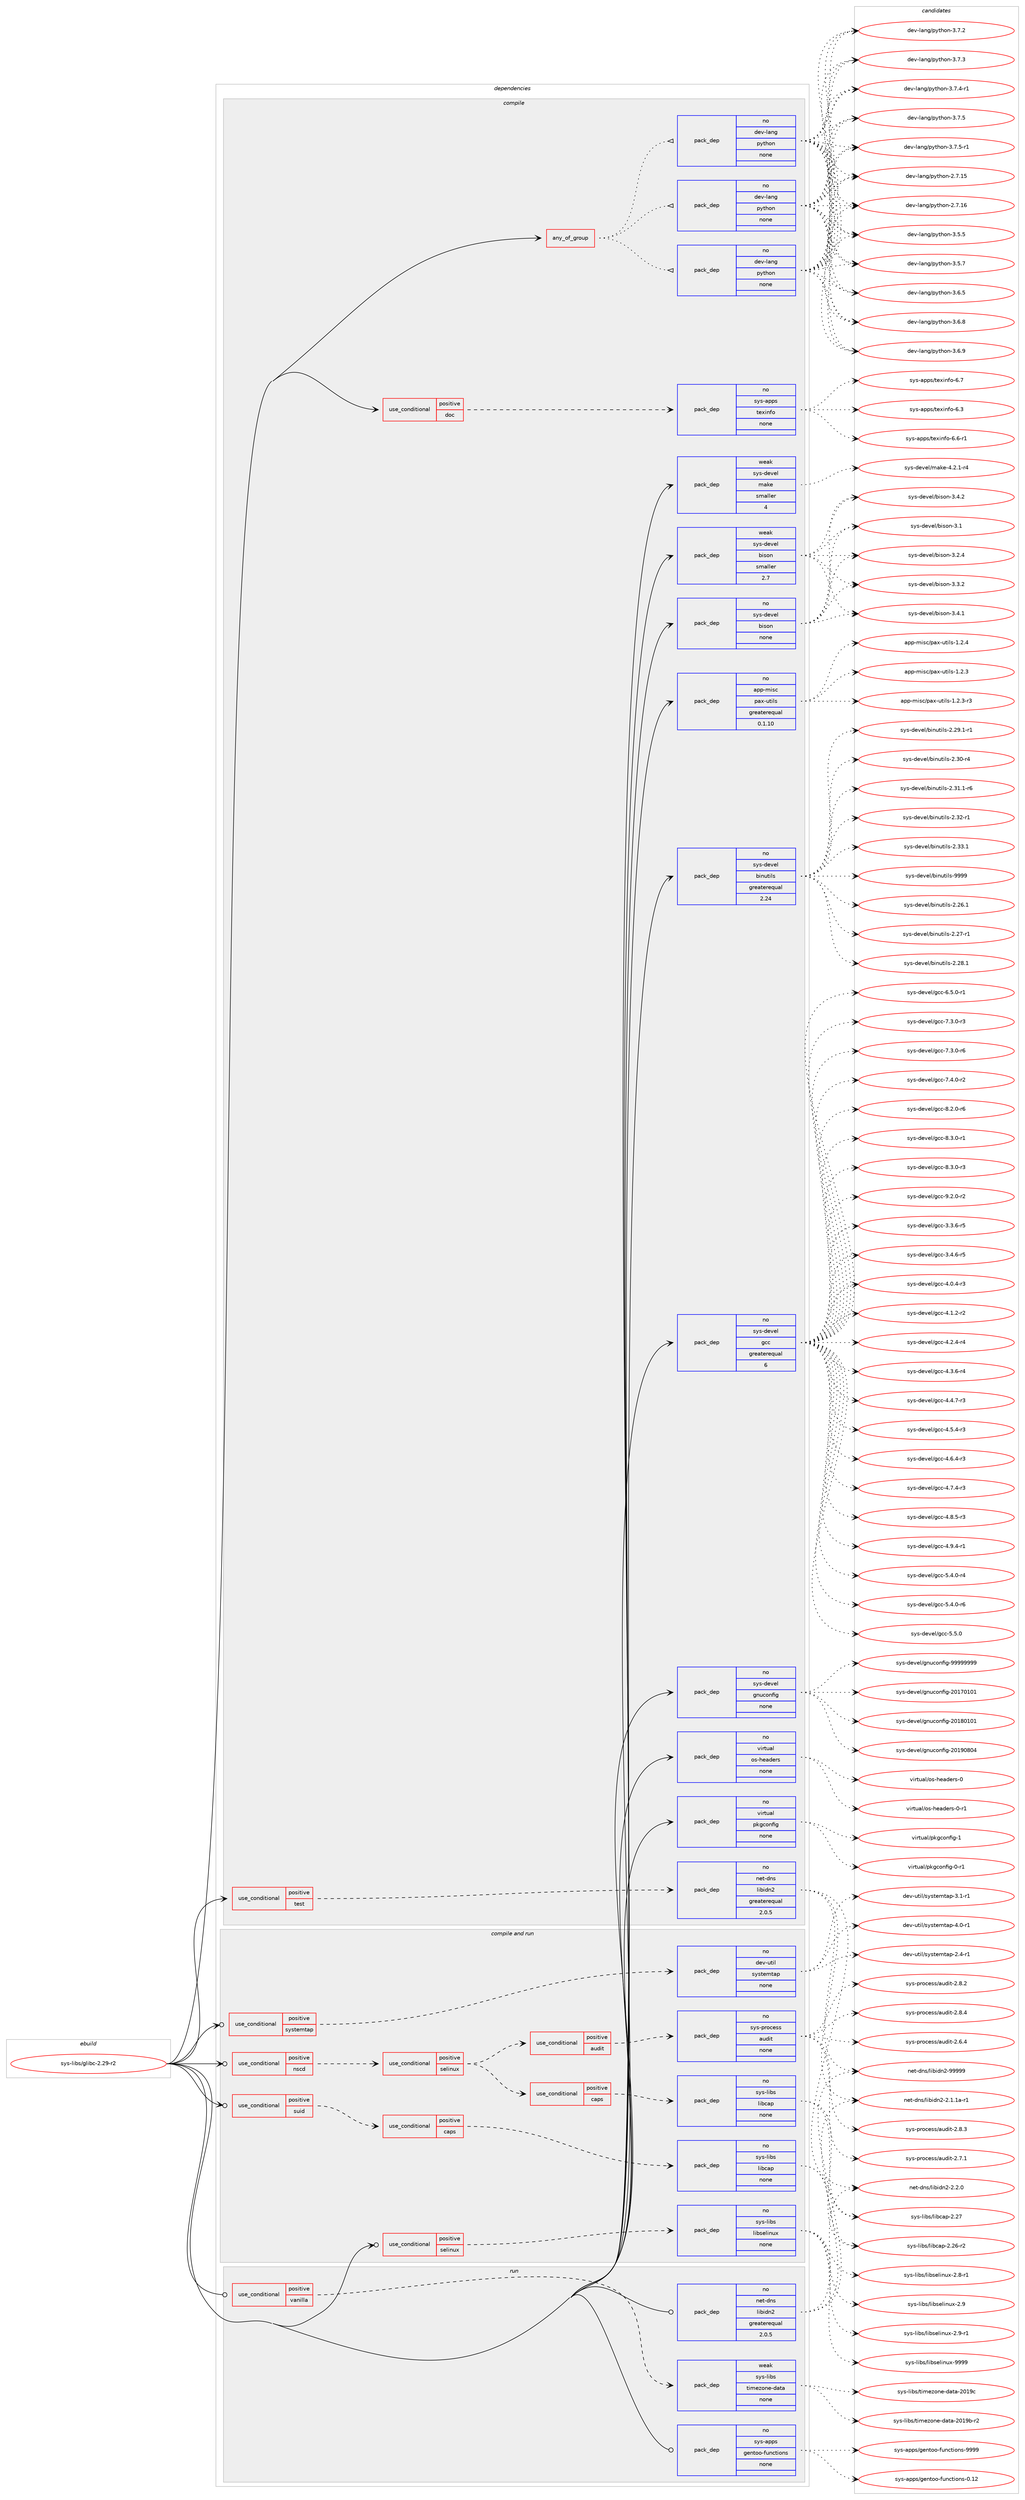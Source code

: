 digraph prolog {

# *************
# Graph options
# *************

newrank=true;
concentrate=true;
compound=true;
graph [rankdir=LR,fontname=Helvetica,fontsize=10,ranksep=1.5];#, ranksep=2.5, nodesep=0.2];
edge  [arrowhead=vee];
node  [fontname=Helvetica,fontsize=10];

# **********
# The ebuild
# **********

subgraph cluster_leftcol {
color=gray;
rank=same;
label=<<i>ebuild</i>>;
id [label="sys-libs/glibc-2.29-r2", color=red, width=4, href="../sys-libs/glibc-2.29-r2.svg"];
}

# ****************
# The dependencies
# ****************

subgraph cluster_midcol {
color=gray;
label=<<i>dependencies</i>>;
subgraph cluster_compile {
fillcolor="#eeeeee";
style=filled;
label=<<i>compile</i>>;
subgraph any15201 {
dependency896824 [label=<<TABLE BORDER="0" CELLBORDER="1" CELLSPACING="0" CELLPADDING="4"><TR><TD CELLPADDING="10">any_of_group</TD></TR></TABLE>>, shape=none, color=red];subgraph pack665662 {
dependency896825 [label=<<TABLE BORDER="0" CELLBORDER="1" CELLSPACING="0" CELLPADDING="4" WIDTH="220"><TR><TD ROWSPAN="6" CELLPADDING="30">pack_dep</TD></TR><TR><TD WIDTH="110">no</TD></TR><TR><TD>dev-lang</TD></TR><TR><TD>python</TD></TR><TR><TD>none</TD></TR><TR><TD></TD></TR></TABLE>>, shape=none, color=blue];
}
dependency896824:e -> dependency896825:w [weight=20,style="dotted",arrowhead="oinv"];
subgraph pack665663 {
dependency896826 [label=<<TABLE BORDER="0" CELLBORDER="1" CELLSPACING="0" CELLPADDING="4" WIDTH="220"><TR><TD ROWSPAN="6" CELLPADDING="30">pack_dep</TD></TR><TR><TD WIDTH="110">no</TD></TR><TR><TD>dev-lang</TD></TR><TR><TD>python</TD></TR><TR><TD>none</TD></TR><TR><TD></TD></TR></TABLE>>, shape=none, color=blue];
}
dependency896824:e -> dependency896826:w [weight=20,style="dotted",arrowhead="oinv"];
subgraph pack665664 {
dependency896827 [label=<<TABLE BORDER="0" CELLBORDER="1" CELLSPACING="0" CELLPADDING="4" WIDTH="220"><TR><TD ROWSPAN="6" CELLPADDING="30">pack_dep</TD></TR><TR><TD WIDTH="110">no</TD></TR><TR><TD>dev-lang</TD></TR><TR><TD>python</TD></TR><TR><TD>none</TD></TR><TR><TD></TD></TR></TABLE>>, shape=none, color=blue];
}
dependency896824:e -> dependency896827:w [weight=20,style="dotted",arrowhead="oinv"];
}
id:e -> dependency896824:w [weight=20,style="solid",arrowhead="vee"];
subgraph cond215415 {
dependency896828 [label=<<TABLE BORDER="0" CELLBORDER="1" CELLSPACING="0" CELLPADDING="4"><TR><TD ROWSPAN="3" CELLPADDING="10">use_conditional</TD></TR><TR><TD>positive</TD></TR><TR><TD>doc</TD></TR></TABLE>>, shape=none, color=red];
subgraph pack665665 {
dependency896829 [label=<<TABLE BORDER="0" CELLBORDER="1" CELLSPACING="0" CELLPADDING="4" WIDTH="220"><TR><TD ROWSPAN="6" CELLPADDING="30">pack_dep</TD></TR><TR><TD WIDTH="110">no</TD></TR><TR><TD>sys-apps</TD></TR><TR><TD>texinfo</TD></TR><TR><TD>none</TD></TR><TR><TD></TD></TR></TABLE>>, shape=none, color=blue];
}
dependency896828:e -> dependency896829:w [weight=20,style="dashed",arrowhead="vee"];
}
id:e -> dependency896828:w [weight=20,style="solid",arrowhead="vee"];
subgraph cond215416 {
dependency896830 [label=<<TABLE BORDER="0" CELLBORDER="1" CELLSPACING="0" CELLPADDING="4"><TR><TD ROWSPAN="3" CELLPADDING="10">use_conditional</TD></TR><TR><TD>positive</TD></TR><TR><TD>test</TD></TR></TABLE>>, shape=none, color=red];
subgraph pack665666 {
dependency896831 [label=<<TABLE BORDER="0" CELLBORDER="1" CELLSPACING="0" CELLPADDING="4" WIDTH="220"><TR><TD ROWSPAN="6" CELLPADDING="30">pack_dep</TD></TR><TR><TD WIDTH="110">no</TD></TR><TR><TD>net-dns</TD></TR><TR><TD>libidn2</TD></TR><TR><TD>greaterequal</TD></TR><TR><TD>2.0.5</TD></TR></TABLE>>, shape=none, color=blue];
}
dependency896830:e -> dependency896831:w [weight=20,style="dashed",arrowhead="vee"];
}
id:e -> dependency896830:w [weight=20,style="solid",arrowhead="vee"];
subgraph pack665667 {
dependency896832 [label=<<TABLE BORDER="0" CELLBORDER="1" CELLSPACING="0" CELLPADDING="4" WIDTH="220"><TR><TD ROWSPAN="6" CELLPADDING="30">pack_dep</TD></TR><TR><TD WIDTH="110">no</TD></TR><TR><TD>app-misc</TD></TR><TR><TD>pax-utils</TD></TR><TR><TD>greaterequal</TD></TR><TR><TD>0.1.10</TD></TR></TABLE>>, shape=none, color=blue];
}
id:e -> dependency896832:w [weight=20,style="solid",arrowhead="vee"];
subgraph pack665668 {
dependency896833 [label=<<TABLE BORDER="0" CELLBORDER="1" CELLSPACING="0" CELLPADDING="4" WIDTH="220"><TR><TD ROWSPAN="6" CELLPADDING="30">pack_dep</TD></TR><TR><TD WIDTH="110">no</TD></TR><TR><TD>sys-devel</TD></TR><TR><TD>binutils</TD></TR><TR><TD>greaterequal</TD></TR><TR><TD>2.24</TD></TR></TABLE>>, shape=none, color=blue];
}
id:e -> dependency896833:w [weight=20,style="solid",arrowhead="vee"];
subgraph pack665669 {
dependency896834 [label=<<TABLE BORDER="0" CELLBORDER="1" CELLSPACING="0" CELLPADDING="4" WIDTH="220"><TR><TD ROWSPAN="6" CELLPADDING="30">pack_dep</TD></TR><TR><TD WIDTH="110">no</TD></TR><TR><TD>sys-devel</TD></TR><TR><TD>bison</TD></TR><TR><TD>none</TD></TR><TR><TD></TD></TR></TABLE>>, shape=none, color=blue];
}
id:e -> dependency896834:w [weight=20,style="solid",arrowhead="vee"];
subgraph pack665670 {
dependency896835 [label=<<TABLE BORDER="0" CELLBORDER="1" CELLSPACING="0" CELLPADDING="4" WIDTH="220"><TR><TD ROWSPAN="6" CELLPADDING="30">pack_dep</TD></TR><TR><TD WIDTH="110">no</TD></TR><TR><TD>sys-devel</TD></TR><TR><TD>gcc</TD></TR><TR><TD>greaterequal</TD></TR><TR><TD>6</TD></TR></TABLE>>, shape=none, color=blue];
}
id:e -> dependency896835:w [weight=20,style="solid",arrowhead="vee"];
subgraph pack665671 {
dependency896836 [label=<<TABLE BORDER="0" CELLBORDER="1" CELLSPACING="0" CELLPADDING="4" WIDTH="220"><TR><TD ROWSPAN="6" CELLPADDING="30">pack_dep</TD></TR><TR><TD WIDTH="110">no</TD></TR><TR><TD>sys-devel</TD></TR><TR><TD>gnuconfig</TD></TR><TR><TD>none</TD></TR><TR><TD></TD></TR></TABLE>>, shape=none, color=blue];
}
id:e -> dependency896836:w [weight=20,style="solid",arrowhead="vee"];
subgraph pack665672 {
dependency896837 [label=<<TABLE BORDER="0" CELLBORDER="1" CELLSPACING="0" CELLPADDING="4" WIDTH="220"><TR><TD ROWSPAN="6" CELLPADDING="30">pack_dep</TD></TR><TR><TD WIDTH="110">no</TD></TR><TR><TD>virtual</TD></TR><TR><TD>os-headers</TD></TR><TR><TD>none</TD></TR><TR><TD></TD></TR></TABLE>>, shape=none, color=blue];
}
id:e -> dependency896837:w [weight=20,style="solid",arrowhead="vee"];
subgraph pack665673 {
dependency896838 [label=<<TABLE BORDER="0" CELLBORDER="1" CELLSPACING="0" CELLPADDING="4" WIDTH="220"><TR><TD ROWSPAN="6" CELLPADDING="30">pack_dep</TD></TR><TR><TD WIDTH="110">no</TD></TR><TR><TD>virtual</TD></TR><TR><TD>pkgconfig</TD></TR><TR><TD>none</TD></TR><TR><TD></TD></TR></TABLE>>, shape=none, color=blue];
}
id:e -> dependency896838:w [weight=20,style="solid",arrowhead="vee"];
subgraph pack665674 {
dependency896839 [label=<<TABLE BORDER="0" CELLBORDER="1" CELLSPACING="0" CELLPADDING="4" WIDTH="220"><TR><TD ROWSPAN="6" CELLPADDING="30">pack_dep</TD></TR><TR><TD WIDTH="110">weak</TD></TR><TR><TD>sys-devel</TD></TR><TR><TD>bison</TD></TR><TR><TD>smaller</TD></TR><TR><TD>2.7</TD></TR></TABLE>>, shape=none, color=blue];
}
id:e -> dependency896839:w [weight=20,style="solid",arrowhead="vee"];
subgraph pack665675 {
dependency896840 [label=<<TABLE BORDER="0" CELLBORDER="1" CELLSPACING="0" CELLPADDING="4" WIDTH="220"><TR><TD ROWSPAN="6" CELLPADDING="30">pack_dep</TD></TR><TR><TD WIDTH="110">weak</TD></TR><TR><TD>sys-devel</TD></TR><TR><TD>make</TD></TR><TR><TD>smaller</TD></TR><TR><TD>4</TD></TR></TABLE>>, shape=none, color=blue];
}
id:e -> dependency896840:w [weight=20,style="solid",arrowhead="vee"];
}
subgraph cluster_compileandrun {
fillcolor="#eeeeee";
style=filled;
label=<<i>compile and run</i>>;
subgraph cond215417 {
dependency896841 [label=<<TABLE BORDER="0" CELLBORDER="1" CELLSPACING="0" CELLPADDING="4"><TR><TD ROWSPAN="3" CELLPADDING="10">use_conditional</TD></TR><TR><TD>positive</TD></TR><TR><TD>nscd</TD></TR></TABLE>>, shape=none, color=red];
subgraph cond215418 {
dependency896842 [label=<<TABLE BORDER="0" CELLBORDER="1" CELLSPACING="0" CELLPADDING="4"><TR><TD ROWSPAN="3" CELLPADDING="10">use_conditional</TD></TR><TR><TD>positive</TD></TR><TR><TD>selinux</TD></TR></TABLE>>, shape=none, color=red];
subgraph cond215419 {
dependency896843 [label=<<TABLE BORDER="0" CELLBORDER="1" CELLSPACING="0" CELLPADDING="4"><TR><TD ROWSPAN="3" CELLPADDING="10">use_conditional</TD></TR><TR><TD>positive</TD></TR><TR><TD>audit</TD></TR></TABLE>>, shape=none, color=red];
subgraph pack665676 {
dependency896844 [label=<<TABLE BORDER="0" CELLBORDER="1" CELLSPACING="0" CELLPADDING="4" WIDTH="220"><TR><TD ROWSPAN="6" CELLPADDING="30">pack_dep</TD></TR><TR><TD WIDTH="110">no</TD></TR><TR><TD>sys-process</TD></TR><TR><TD>audit</TD></TR><TR><TD>none</TD></TR><TR><TD></TD></TR></TABLE>>, shape=none, color=blue];
}
dependency896843:e -> dependency896844:w [weight=20,style="dashed",arrowhead="vee"];
}
dependency896842:e -> dependency896843:w [weight=20,style="dashed",arrowhead="vee"];
subgraph cond215420 {
dependency896845 [label=<<TABLE BORDER="0" CELLBORDER="1" CELLSPACING="0" CELLPADDING="4"><TR><TD ROWSPAN="3" CELLPADDING="10">use_conditional</TD></TR><TR><TD>positive</TD></TR><TR><TD>caps</TD></TR></TABLE>>, shape=none, color=red];
subgraph pack665677 {
dependency896846 [label=<<TABLE BORDER="0" CELLBORDER="1" CELLSPACING="0" CELLPADDING="4" WIDTH="220"><TR><TD ROWSPAN="6" CELLPADDING="30">pack_dep</TD></TR><TR><TD WIDTH="110">no</TD></TR><TR><TD>sys-libs</TD></TR><TR><TD>libcap</TD></TR><TR><TD>none</TD></TR><TR><TD></TD></TR></TABLE>>, shape=none, color=blue];
}
dependency896845:e -> dependency896846:w [weight=20,style="dashed",arrowhead="vee"];
}
dependency896842:e -> dependency896845:w [weight=20,style="dashed",arrowhead="vee"];
}
dependency896841:e -> dependency896842:w [weight=20,style="dashed",arrowhead="vee"];
}
id:e -> dependency896841:w [weight=20,style="solid",arrowhead="odotvee"];
subgraph cond215421 {
dependency896847 [label=<<TABLE BORDER="0" CELLBORDER="1" CELLSPACING="0" CELLPADDING="4"><TR><TD ROWSPAN="3" CELLPADDING="10">use_conditional</TD></TR><TR><TD>positive</TD></TR><TR><TD>selinux</TD></TR></TABLE>>, shape=none, color=red];
subgraph pack665678 {
dependency896848 [label=<<TABLE BORDER="0" CELLBORDER="1" CELLSPACING="0" CELLPADDING="4" WIDTH="220"><TR><TD ROWSPAN="6" CELLPADDING="30">pack_dep</TD></TR><TR><TD WIDTH="110">no</TD></TR><TR><TD>sys-libs</TD></TR><TR><TD>libselinux</TD></TR><TR><TD>none</TD></TR><TR><TD></TD></TR></TABLE>>, shape=none, color=blue];
}
dependency896847:e -> dependency896848:w [weight=20,style="dashed",arrowhead="vee"];
}
id:e -> dependency896847:w [weight=20,style="solid",arrowhead="odotvee"];
subgraph cond215422 {
dependency896849 [label=<<TABLE BORDER="0" CELLBORDER="1" CELLSPACING="0" CELLPADDING="4"><TR><TD ROWSPAN="3" CELLPADDING="10">use_conditional</TD></TR><TR><TD>positive</TD></TR><TR><TD>suid</TD></TR></TABLE>>, shape=none, color=red];
subgraph cond215423 {
dependency896850 [label=<<TABLE BORDER="0" CELLBORDER="1" CELLSPACING="0" CELLPADDING="4"><TR><TD ROWSPAN="3" CELLPADDING="10">use_conditional</TD></TR><TR><TD>positive</TD></TR><TR><TD>caps</TD></TR></TABLE>>, shape=none, color=red];
subgraph pack665679 {
dependency896851 [label=<<TABLE BORDER="0" CELLBORDER="1" CELLSPACING="0" CELLPADDING="4" WIDTH="220"><TR><TD ROWSPAN="6" CELLPADDING="30">pack_dep</TD></TR><TR><TD WIDTH="110">no</TD></TR><TR><TD>sys-libs</TD></TR><TR><TD>libcap</TD></TR><TR><TD>none</TD></TR><TR><TD></TD></TR></TABLE>>, shape=none, color=blue];
}
dependency896850:e -> dependency896851:w [weight=20,style="dashed",arrowhead="vee"];
}
dependency896849:e -> dependency896850:w [weight=20,style="dashed",arrowhead="vee"];
}
id:e -> dependency896849:w [weight=20,style="solid",arrowhead="odotvee"];
subgraph cond215424 {
dependency896852 [label=<<TABLE BORDER="0" CELLBORDER="1" CELLSPACING="0" CELLPADDING="4"><TR><TD ROWSPAN="3" CELLPADDING="10">use_conditional</TD></TR><TR><TD>positive</TD></TR><TR><TD>systemtap</TD></TR></TABLE>>, shape=none, color=red];
subgraph pack665680 {
dependency896853 [label=<<TABLE BORDER="0" CELLBORDER="1" CELLSPACING="0" CELLPADDING="4" WIDTH="220"><TR><TD ROWSPAN="6" CELLPADDING="30">pack_dep</TD></TR><TR><TD WIDTH="110">no</TD></TR><TR><TD>dev-util</TD></TR><TR><TD>systemtap</TD></TR><TR><TD>none</TD></TR><TR><TD></TD></TR></TABLE>>, shape=none, color=blue];
}
dependency896852:e -> dependency896853:w [weight=20,style="dashed",arrowhead="vee"];
}
id:e -> dependency896852:w [weight=20,style="solid",arrowhead="odotvee"];
}
subgraph cluster_run {
fillcolor="#eeeeee";
style=filled;
label=<<i>run</i>>;
subgraph cond215425 {
dependency896854 [label=<<TABLE BORDER="0" CELLBORDER="1" CELLSPACING="0" CELLPADDING="4"><TR><TD ROWSPAN="3" CELLPADDING="10">use_conditional</TD></TR><TR><TD>positive</TD></TR><TR><TD>vanilla</TD></TR></TABLE>>, shape=none, color=red];
subgraph pack665681 {
dependency896855 [label=<<TABLE BORDER="0" CELLBORDER="1" CELLSPACING="0" CELLPADDING="4" WIDTH="220"><TR><TD ROWSPAN="6" CELLPADDING="30">pack_dep</TD></TR><TR><TD WIDTH="110">weak</TD></TR><TR><TD>sys-libs</TD></TR><TR><TD>timezone-data</TD></TR><TR><TD>none</TD></TR><TR><TD></TD></TR></TABLE>>, shape=none, color=blue];
}
dependency896854:e -> dependency896855:w [weight=20,style="dashed",arrowhead="vee"];
}
id:e -> dependency896854:w [weight=20,style="solid",arrowhead="odot"];
subgraph pack665682 {
dependency896856 [label=<<TABLE BORDER="0" CELLBORDER="1" CELLSPACING="0" CELLPADDING="4" WIDTH="220"><TR><TD ROWSPAN="6" CELLPADDING="30">pack_dep</TD></TR><TR><TD WIDTH="110">no</TD></TR><TR><TD>net-dns</TD></TR><TR><TD>libidn2</TD></TR><TR><TD>greaterequal</TD></TR><TR><TD>2.0.5</TD></TR></TABLE>>, shape=none, color=blue];
}
id:e -> dependency896856:w [weight=20,style="solid",arrowhead="odot"];
subgraph pack665683 {
dependency896857 [label=<<TABLE BORDER="0" CELLBORDER="1" CELLSPACING="0" CELLPADDING="4" WIDTH="220"><TR><TD ROWSPAN="6" CELLPADDING="30">pack_dep</TD></TR><TR><TD WIDTH="110">no</TD></TR><TR><TD>sys-apps</TD></TR><TR><TD>gentoo-functions</TD></TR><TR><TD>none</TD></TR><TR><TD></TD></TR></TABLE>>, shape=none, color=blue];
}
id:e -> dependency896857:w [weight=20,style="solid",arrowhead="odot"];
}
}

# **************
# The candidates
# **************

subgraph cluster_choices {
rank=same;
color=gray;
label=<<i>candidates</i>>;

subgraph choice665662 {
color=black;
nodesep=1;
choice10010111845108971101034711212111610411111045504655464953 [label="dev-lang/python-2.7.15", color=red, width=4,href="../dev-lang/python-2.7.15.svg"];
choice10010111845108971101034711212111610411111045504655464954 [label="dev-lang/python-2.7.16", color=red, width=4,href="../dev-lang/python-2.7.16.svg"];
choice100101118451089711010347112121116104111110455146534653 [label="dev-lang/python-3.5.5", color=red, width=4,href="../dev-lang/python-3.5.5.svg"];
choice100101118451089711010347112121116104111110455146534655 [label="dev-lang/python-3.5.7", color=red, width=4,href="../dev-lang/python-3.5.7.svg"];
choice100101118451089711010347112121116104111110455146544653 [label="dev-lang/python-3.6.5", color=red, width=4,href="../dev-lang/python-3.6.5.svg"];
choice100101118451089711010347112121116104111110455146544656 [label="dev-lang/python-3.6.8", color=red, width=4,href="../dev-lang/python-3.6.8.svg"];
choice100101118451089711010347112121116104111110455146544657 [label="dev-lang/python-3.6.9", color=red, width=4,href="../dev-lang/python-3.6.9.svg"];
choice100101118451089711010347112121116104111110455146554650 [label="dev-lang/python-3.7.2", color=red, width=4,href="../dev-lang/python-3.7.2.svg"];
choice100101118451089711010347112121116104111110455146554651 [label="dev-lang/python-3.7.3", color=red, width=4,href="../dev-lang/python-3.7.3.svg"];
choice1001011184510897110103471121211161041111104551465546524511449 [label="dev-lang/python-3.7.4-r1", color=red, width=4,href="../dev-lang/python-3.7.4-r1.svg"];
choice100101118451089711010347112121116104111110455146554653 [label="dev-lang/python-3.7.5", color=red, width=4,href="../dev-lang/python-3.7.5.svg"];
choice1001011184510897110103471121211161041111104551465546534511449 [label="dev-lang/python-3.7.5-r1", color=red, width=4,href="../dev-lang/python-3.7.5-r1.svg"];
dependency896825:e -> choice10010111845108971101034711212111610411111045504655464953:w [style=dotted,weight="100"];
dependency896825:e -> choice10010111845108971101034711212111610411111045504655464954:w [style=dotted,weight="100"];
dependency896825:e -> choice100101118451089711010347112121116104111110455146534653:w [style=dotted,weight="100"];
dependency896825:e -> choice100101118451089711010347112121116104111110455146534655:w [style=dotted,weight="100"];
dependency896825:e -> choice100101118451089711010347112121116104111110455146544653:w [style=dotted,weight="100"];
dependency896825:e -> choice100101118451089711010347112121116104111110455146544656:w [style=dotted,weight="100"];
dependency896825:e -> choice100101118451089711010347112121116104111110455146544657:w [style=dotted,weight="100"];
dependency896825:e -> choice100101118451089711010347112121116104111110455146554650:w [style=dotted,weight="100"];
dependency896825:e -> choice100101118451089711010347112121116104111110455146554651:w [style=dotted,weight="100"];
dependency896825:e -> choice1001011184510897110103471121211161041111104551465546524511449:w [style=dotted,weight="100"];
dependency896825:e -> choice100101118451089711010347112121116104111110455146554653:w [style=dotted,weight="100"];
dependency896825:e -> choice1001011184510897110103471121211161041111104551465546534511449:w [style=dotted,weight="100"];
}
subgraph choice665663 {
color=black;
nodesep=1;
choice10010111845108971101034711212111610411111045504655464953 [label="dev-lang/python-2.7.15", color=red, width=4,href="../dev-lang/python-2.7.15.svg"];
choice10010111845108971101034711212111610411111045504655464954 [label="dev-lang/python-2.7.16", color=red, width=4,href="../dev-lang/python-2.7.16.svg"];
choice100101118451089711010347112121116104111110455146534653 [label="dev-lang/python-3.5.5", color=red, width=4,href="../dev-lang/python-3.5.5.svg"];
choice100101118451089711010347112121116104111110455146534655 [label="dev-lang/python-3.5.7", color=red, width=4,href="../dev-lang/python-3.5.7.svg"];
choice100101118451089711010347112121116104111110455146544653 [label="dev-lang/python-3.6.5", color=red, width=4,href="../dev-lang/python-3.6.5.svg"];
choice100101118451089711010347112121116104111110455146544656 [label="dev-lang/python-3.6.8", color=red, width=4,href="../dev-lang/python-3.6.8.svg"];
choice100101118451089711010347112121116104111110455146544657 [label="dev-lang/python-3.6.9", color=red, width=4,href="../dev-lang/python-3.6.9.svg"];
choice100101118451089711010347112121116104111110455146554650 [label="dev-lang/python-3.7.2", color=red, width=4,href="../dev-lang/python-3.7.2.svg"];
choice100101118451089711010347112121116104111110455146554651 [label="dev-lang/python-3.7.3", color=red, width=4,href="../dev-lang/python-3.7.3.svg"];
choice1001011184510897110103471121211161041111104551465546524511449 [label="dev-lang/python-3.7.4-r1", color=red, width=4,href="../dev-lang/python-3.7.4-r1.svg"];
choice100101118451089711010347112121116104111110455146554653 [label="dev-lang/python-3.7.5", color=red, width=4,href="../dev-lang/python-3.7.5.svg"];
choice1001011184510897110103471121211161041111104551465546534511449 [label="dev-lang/python-3.7.5-r1", color=red, width=4,href="../dev-lang/python-3.7.5-r1.svg"];
dependency896826:e -> choice10010111845108971101034711212111610411111045504655464953:w [style=dotted,weight="100"];
dependency896826:e -> choice10010111845108971101034711212111610411111045504655464954:w [style=dotted,weight="100"];
dependency896826:e -> choice100101118451089711010347112121116104111110455146534653:w [style=dotted,weight="100"];
dependency896826:e -> choice100101118451089711010347112121116104111110455146534655:w [style=dotted,weight="100"];
dependency896826:e -> choice100101118451089711010347112121116104111110455146544653:w [style=dotted,weight="100"];
dependency896826:e -> choice100101118451089711010347112121116104111110455146544656:w [style=dotted,weight="100"];
dependency896826:e -> choice100101118451089711010347112121116104111110455146544657:w [style=dotted,weight="100"];
dependency896826:e -> choice100101118451089711010347112121116104111110455146554650:w [style=dotted,weight="100"];
dependency896826:e -> choice100101118451089711010347112121116104111110455146554651:w [style=dotted,weight="100"];
dependency896826:e -> choice1001011184510897110103471121211161041111104551465546524511449:w [style=dotted,weight="100"];
dependency896826:e -> choice100101118451089711010347112121116104111110455146554653:w [style=dotted,weight="100"];
dependency896826:e -> choice1001011184510897110103471121211161041111104551465546534511449:w [style=dotted,weight="100"];
}
subgraph choice665664 {
color=black;
nodesep=1;
choice10010111845108971101034711212111610411111045504655464953 [label="dev-lang/python-2.7.15", color=red, width=4,href="../dev-lang/python-2.7.15.svg"];
choice10010111845108971101034711212111610411111045504655464954 [label="dev-lang/python-2.7.16", color=red, width=4,href="../dev-lang/python-2.7.16.svg"];
choice100101118451089711010347112121116104111110455146534653 [label="dev-lang/python-3.5.5", color=red, width=4,href="../dev-lang/python-3.5.5.svg"];
choice100101118451089711010347112121116104111110455146534655 [label="dev-lang/python-3.5.7", color=red, width=4,href="../dev-lang/python-3.5.7.svg"];
choice100101118451089711010347112121116104111110455146544653 [label="dev-lang/python-3.6.5", color=red, width=4,href="../dev-lang/python-3.6.5.svg"];
choice100101118451089711010347112121116104111110455146544656 [label="dev-lang/python-3.6.8", color=red, width=4,href="../dev-lang/python-3.6.8.svg"];
choice100101118451089711010347112121116104111110455146544657 [label="dev-lang/python-3.6.9", color=red, width=4,href="../dev-lang/python-3.6.9.svg"];
choice100101118451089711010347112121116104111110455146554650 [label="dev-lang/python-3.7.2", color=red, width=4,href="../dev-lang/python-3.7.2.svg"];
choice100101118451089711010347112121116104111110455146554651 [label="dev-lang/python-3.7.3", color=red, width=4,href="../dev-lang/python-3.7.3.svg"];
choice1001011184510897110103471121211161041111104551465546524511449 [label="dev-lang/python-3.7.4-r1", color=red, width=4,href="../dev-lang/python-3.7.4-r1.svg"];
choice100101118451089711010347112121116104111110455146554653 [label="dev-lang/python-3.7.5", color=red, width=4,href="../dev-lang/python-3.7.5.svg"];
choice1001011184510897110103471121211161041111104551465546534511449 [label="dev-lang/python-3.7.5-r1", color=red, width=4,href="../dev-lang/python-3.7.5-r1.svg"];
dependency896827:e -> choice10010111845108971101034711212111610411111045504655464953:w [style=dotted,weight="100"];
dependency896827:e -> choice10010111845108971101034711212111610411111045504655464954:w [style=dotted,weight="100"];
dependency896827:e -> choice100101118451089711010347112121116104111110455146534653:w [style=dotted,weight="100"];
dependency896827:e -> choice100101118451089711010347112121116104111110455146534655:w [style=dotted,weight="100"];
dependency896827:e -> choice100101118451089711010347112121116104111110455146544653:w [style=dotted,weight="100"];
dependency896827:e -> choice100101118451089711010347112121116104111110455146544656:w [style=dotted,weight="100"];
dependency896827:e -> choice100101118451089711010347112121116104111110455146544657:w [style=dotted,weight="100"];
dependency896827:e -> choice100101118451089711010347112121116104111110455146554650:w [style=dotted,weight="100"];
dependency896827:e -> choice100101118451089711010347112121116104111110455146554651:w [style=dotted,weight="100"];
dependency896827:e -> choice1001011184510897110103471121211161041111104551465546524511449:w [style=dotted,weight="100"];
dependency896827:e -> choice100101118451089711010347112121116104111110455146554653:w [style=dotted,weight="100"];
dependency896827:e -> choice1001011184510897110103471121211161041111104551465546534511449:w [style=dotted,weight="100"];
}
subgraph choice665665 {
color=black;
nodesep=1;
choice11512111545971121121154711610112010511010211145544651 [label="sys-apps/texinfo-6.3", color=red, width=4,href="../sys-apps/texinfo-6.3.svg"];
choice115121115459711211211547116101120105110102111455446544511449 [label="sys-apps/texinfo-6.6-r1", color=red, width=4,href="../sys-apps/texinfo-6.6-r1.svg"];
choice11512111545971121121154711610112010511010211145544655 [label="sys-apps/texinfo-6.7", color=red, width=4,href="../sys-apps/texinfo-6.7.svg"];
dependency896829:e -> choice11512111545971121121154711610112010511010211145544651:w [style=dotted,weight="100"];
dependency896829:e -> choice115121115459711211211547116101120105110102111455446544511449:w [style=dotted,weight="100"];
dependency896829:e -> choice11512111545971121121154711610112010511010211145544655:w [style=dotted,weight="100"];
}
subgraph choice665666 {
color=black;
nodesep=1;
choice11010111645100110115471081059810510011050455046494649974511449 [label="net-dns/libidn2-2.1.1a-r1", color=red, width=4,href="../net-dns/libidn2-2.1.1a-r1.svg"];
choice11010111645100110115471081059810510011050455046504648 [label="net-dns/libidn2-2.2.0", color=red, width=4,href="../net-dns/libidn2-2.2.0.svg"];
choice11010111645100110115471081059810510011050455757575757 [label="net-dns/libidn2-99999", color=red, width=4,href="../net-dns/libidn2-99999.svg"];
dependency896831:e -> choice11010111645100110115471081059810510011050455046494649974511449:w [style=dotted,weight="100"];
dependency896831:e -> choice11010111645100110115471081059810510011050455046504648:w [style=dotted,weight="100"];
dependency896831:e -> choice11010111645100110115471081059810510011050455757575757:w [style=dotted,weight="100"];
}
subgraph choice665667 {
color=black;
nodesep=1;
choice971121124510910511599471129712045117116105108115454946504651 [label="app-misc/pax-utils-1.2.3", color=red, width=4,href="../app-misc/pax-utils-1.2.3.svg"];
choice9711211245109105115994711297120451171161051081154549465046514511451 [label="app-misc/pax-utils-1.2.3-r3", color=red, width=4,href="../app-misc/pax-utils-1.2.3-r3.svg"];
choice971121124510910511599471129712045117116105108115454946504652 [label="app-misc/pax-utils-1.2.4", color=red, width=4,href="../app-misc/pax-utils-1.2.4.svg"];
dependency896832:e -> choice971121124510910511599471129712045117116105108115454946504651:w [style=dotted,weight="100"];
dependency896832:e -> choice9711211245109105115994711297120451171161051081154549465046514511451:w [style=dotted,weight="100"];
dependency896832:e -> choice971121124510910511599471129712045117116105108115454946504652:w [style=dotted,weight="100"];
}
subgraph choice665668 {
color=black;
nodesep=1;
choice11512111545100101118101108479810511011711610510811545504650544649 [label="sys-devel/binutils-2.26.1", color=red, width=4,href="../sys-devel/binutils-2.26.1.svg"];
choice11512111545100101118101108479810511011711610510811545504650554511449 [label="sys-devel/binutils-2.27-r1", color=red, width=4,href="../sys-devel/binutils-2.27-r1.svg"];
choice11512111545100101118101108479810511011711610510811545504650564649 [label="sys-devel/binutils-2.28.1", color=red, width=4,href="../sys-devel/binutils-2.28.1.svg"];
choice115121115451001011181011084798105110117116105108115455046505746494511449 [label="sys-devel/binutils-2.29.1-r1", color=red, width=4,href="../sys-devel/binutils-2.29.1-r1.svg"];
choice11512111545100101118101108479810511011711610510811545504651484511452 [label="sys-devel/binutils-2.30-r4", color=red, width=4,href="../sys-devel/binutils-2.30-r4.svg"];
choice115121115451001011181011084798105110117116105108115455046514946494511454 [label="sys-devel/binutils-2.31.1-r6", color=red, width=4,href="../sys-devel/binutils-2.31.1-r6.svg"];
choice11512111545100101118101108479810511011711610510811545504651504511449 [label="sys-devel/binutils-2.32-r1", color=red, width=4,href="../sys-devel/binutils-2.32-r1.svg"];
choice11512111545100101118101108479810511011711610510811545504651514649 [label="sys-devel/binutils-2.33.1", color=red, width=4,href="../sys-devel/binutils-2.33.1.svg"];
choice1151211154510010111810110847981051101171161051081154557575757 [label="sys-devel/binutils-9999", color=red, width=4,href="../sys-devel/binutils-9999.svg"];
dependency896833:e -> choice11512111545100101118101108479810511011711610510811545504650544649:w [style=dotted,weight="100"];
dependency896833:e -> choice11512111545100101118101108479810511011711610510811545504650554511449:w [style=dotted,weight="100"];
dependency896833:e -> choice11512111545100101118101108479810511011711610510811545504650564649:w [style=dotted,weight="100"];
dependency896833:e -> choice115121115451001011181011084798105110117116105108115455046505746494511449:w [style=dotted,weight="100"];
dependency896833:e -> choice11512111545100101118101108479810511011711610510811545504651484511452:w [style=dotted,weight="100"];
dependency896833:e -> choice115121115451001011181011084798105110117116105108115455046514946494511454:w [style=dotted,weight="100"];
dependency896833:e -> choice11512111545100101118101108479810511011711610510811545504651504511449:w [style=dotted,weight="100"];
dependency896833:e -> choice11512111545100101118101108479810511011711610510811545504651514649:w [style=dotted,weight="100"];
dependency896833:e -> choice1151211154510010111810110847981051101171161051081154557575757:w [style=dotted,weight="100"];
}
subgraph choice665669 {
color=black;
nodesep=1;
choice11512111545100101118101108479810511511111045514649 [label="sys-devel/bison-3.1", color=red, width=4,href="../sys-devel/bison-3.1.svg"];
choice115121115451001011181011084798105115111110455146504652 [label="sys-devel/bison-3.2.4", color=red, width=4,href="../sys-devel/bison-3.2.4.svg"];
choice115121115451001011181011084798105115111110455146514650 [label="sys-devel/bison-3.3.2", color=red, width=4,href="../sys-devel/bison-3.3.2.svg"];
choice115121115451001011181011084798105115111110455146524649 [label="sys-devel/bison-3.4.1", color=red, width=4,href="../sys-devel/bison-3.4.1.svg"];
choice115121115451001011181011084798105115111110455146524650 [label="sys-devel/bison-3.4.2", color=red, width=4,href="../sys-devel/bison-3.4.2.svg"];
dependency896834:e -> choice11512111545100101118101108479810511511111045514649:w [style=dotted,weight="100"];
dependency896834:e -> choice115121115451001011181011084798105115111110455146504652:w [style=dotted,weight="100"];
dependency896834:e -> choice115121115451001011181011084798105115111110455146514650:w [style=dotted,weight="100"];
dependency896834:e -> choice115121115451001011181011084798105115111110455146524649:w [style=dotted,weight="100"];
dependency896834:e -> choice115121115451001011181011084798105115111110455146524650:w [style=dotted,weight="100"];
}
subgraph choice665670 {
color=black;
nodesep=1;
choice115121115451001011181011084710399994551465146544511453 [label="sys-devel/gcc-3.3.6-r5", color=red, width=4,href="../sys-devel/gcc-3.3.6-r5.svg"];
choice115121115451001011181011084710399994551465246544511453 [label="sys-devel/gcc-3.4.6-r5", color=red, width=4,href="../sys-devel/gcc-3.4.6-r5.svg"];
choice115121115451001011181011084710399994552464846524511451 [label="sys-devel/gcc-4.0.4-r3", color=red, width=4,href="../sys-devel/gcc-4.0.4-r3.svg"];
choice115121115451001011181011084710399994552464946504511450 [label="sys-devel/gcc-4.1.2-r2", color=red, width=4,href="../sys-devel/gcc-4.1.2-r2.svg"];
choice115121115451001011181011084710399994552465046524511452 [label="sys-devel/gcc-4.2.4-r4", color=red, width=4,href="../sys-devel/gcc-4.2.4-r4.svg"];
choice115121115451001011181011084710399994552465146544511452 [label="sys-devel/gcc-4.3.6-r4", color=red, width=4,href="../sys-devel/gcc-4.3.6-r4.svg"];
choice115121115451001011181011084710399994552465246554511451 [label="sys-devel/gcc-4.4.7-r3", color=red, width=4,href="../sys-devel/gcc-4.4.7-r3.svg"];
choice115121115451001011181011084710399994552465346524511451 [label="sys-devel/gcc-4.5.4-r3", color=red, width=4,href="../sys-devel/gcc-4.5.4-r3.svg"];
choice115121115451001011181011084710399994552465446524511451 [label="sys-devel/gcc-4.6.4-r3", color=red, width=4,href="../sys-devel/gcc-4.6.4-r3.svg"];
choice115121115451001011181011084710399994552465546524511451 [label="sys-devel/gcc-4.7.4-r3", color=red, width=4,href="../sys-devel/gcc-4.7.4-r3.svg"];
choice115121115451001011181011084710399994552465646534511451 [label="sys-devel/gcc-4.8.5-r3", color=red, width=4,href="../sys-devel/gcc-4.8.5-r3.svg"];
choice115121115451001011181011084710399994552465746524511449 [label="sys-devel/gcc-4.9.4-r1", color=red, width=4,href="../sys-devel/gcc-4.9.4-r1.svg"];
choice115121115451001011181011084710399994553465246484511452 [label="sys-devel/gcc-5.4.0-r4", color=red, width=4,href="../sys-devel/gcc-5.4.0-r4.svg"];
choice115121115451001011181011084710399994553465246484511454 [label="sys-devel/gcc-5.4.0-r6", color=red, width=4,href="../sys-devel/gcc-5.4.0-r6.svg"];
choice11512111545100101118101108471039999455346534648 [label="sys-devel/gcc-5.5.0", color=red, width=4,href="../sys-devel/gcc-5.5.0.svg"];
choice115121115451001011181011084710399994554465346484511449 [label="sys-devel/gcc-6.5.0-r1", color=red, width=4,href="../sys-devel/gcc-6.5.0-r1.svg"];
choice115121115451001011181011084710399994555465146484511451 [label="sys-devel/gcc-7.3.0-r3", color=red, width=4,href="../sys-devel/gcc-7.3.0-r3.svg"];
choice115121115451001011181011084710399994555465146484511454 [label="sys-devel/gcc-7.3.0-r6", color=red, width=4,href="../sys-devel/gcc-7.3.0-r6.svg"];
choice115121115451001011181011084710399994555465246484511450 [label="sys-devel/gcc-7.4.0-r2", color=red, width=4,href="../sys-devel/gcc-7.4.0-r2.svg"];
choice115121115451001011181011084710399994556465046484511454 [label="sys-devel/gcc-8.2.0-r6", color=red, width=4,href="../sys-devel/gcc-8.2.0-r6.svg"];
choice115121115451001011181011084710399994556465146484511449 [label="sys-devel/gcc-8.3.0-r1", color=red, width=4,href="../sys-devel/gcc-8.3.0-r1.svg"];
choice115121115451001011181011084710399994556465146484511451 [label="sys-devel/gcc-8.3.0-r3", color=red, width=4,href="../sys-devel/gcc-8.3.0-r3.svg"];
choice115121115451001011181011084710399994557465046484511450 [label="sys-devel/gcc-9.2.0-r2", color=red, width=4,href="../sys-devel/gcc-9.2.0-r2.svg"];
dependency896835:e -> choice115121115451001011181011084710399994551465146544511453:w [style=dotted,weight="100"];
dependency896835:e -> choice115121115451001011181011084710399994551465246544511453:w [style=dotted,weight="100"];
dependency896835:e -> choice115121115451001011181011084710399994552464846524511451:w [style=dotted,weight="100"];
dependency896835:e -> choice115121115451001011181011084710399994552464946504511450:w [style=dotted,weight="100"];
dependency896835:e -> choice115121115451001011181011084710399994552465046524511452:w [style=dotted,weight="100"];
dependency896835:e -> choice115121115451001011181011084710399994552465146544511452:w [style=dotted,weight="100"];
dependency896835:e -> choice115121115451001011181011084710399994552465246554511451:w [style=dotted,weight="100"];
dependency896835:e -> choice115121115451001011181011084710399994552465346524511451:w [style=dotted,weight="100"];
dependency896835:e -> choice115121115451001011181011084710399994552465446524511451:w [style=dotted,weight="100"];
dependency896835:e -> choice115121115451001011181011084710399994552465546524511451:w [style=dotted,weight="100"];
dependency896835:e -> choice115121115451001011181011084710399994552465646534511451:w [style=dotted,weight="100"];
dependency896835:e -> choice115121115451001011181011084710399994552465746524511449:w [style=dotted,weight="100"];
dependency896835:e -> choice115121115451001011181011084710399994553465246484511452:w [style=dotted,weight="100"];
dependency896835:e -> choice115121115451001011181011084710399994553465246484511454:w [style=dotted,weight="100"];
dependency896835:e -> choice11512111545100101118101108471039999455346534648:w [style=dotted,weight="100"];
dependency896835:e -> choice115121115451001011181011084710399994554465346484511449:w [style=dotted,weight="100"];
dependency896835:e -> choice115121115451001011181011084710399994555465146484511451:w [style=dotted,weight="100"];
dependency896835:e -> choice115121115451001011181011084710399994555465146484511454:w [style=dotted,weight="100"];
dependency896835:e -> choice115121115451001011181011084710399994555465246484511450:w [style=dotted,weight="100"];
dependency896835:e -> choice115121115451001011181011084710399994556465046484511454:w [style=dotted,weight="100"];
dependency896835:e -> choice115121115451001011181011084710399994556465146484511449:w [style=dotted,weight="100"];
dependency896835:e -> choice115121115451001011181011084710399994556465146484511451:w [style=dotted,weight="100"];
dependency896835:e -> choice115121115451001011181011084710399994557465046484511450:w [style=dotted,weight="100"];
}
subgraph choice665671 {
color=black;
nodesep=1;
choice115121115451001011181011084710311011799111110102105103455048495548494849 [label="sys-devel/gnuconfig-20170101", color=red, width=4,href="../sys-devel/gnuconfig-20170101.svg"];
choice115121115451001011181011084710311011799111110102105103455048495648494849 [label="sys-devel/gnuconfig-20180101", color=red, width=4,href="../sys-devel/gnuconfig-20180101.svg"];
choice115121115451001011181011084710311011799111110102105103455048495748564852 [label="sys-devel/gnuconfig-20190804", color=red, width=4,href="../sys-devel/gnuconfig-20190804.svg"];
choice115121115451001011181011084710311011799111110102105103455757575757575757 [label="sys-devel/gnuconfig-99999999", color=red, width=4,href="../sys-devel/gnuconfig-99999999.svg"];
dependency896836:e -> choice115121115451001011181011084710311011799111110102105103455048495548494849:w [style=dotted,weight="100"];
dependency896836:e -> choice115121115451001011181011084710311011799111110102105103455048495648494849:w [style=dotted,weight="100"];
dependency896836:e -> choice115121115451001011181011084710311011799111110102105103455048495748564852:w [style=dotted,weight="100"];
dependency896836:e -> choice115121115451001011181011084710311011799111110102105103455757575757575757:w [style=dotted,weight="100"];
}
subgraph choice665672 {
color=black;
nodesep=1;
choice118105114116117971084711111545104101971001011141154548 [label="virtual/os-headers-0", color=red, width=4,href="../virtual/os-headers-0.svg"];
choice1181051141161179710847111115451041019710010111411545484511449 [label="virtual/os-headers-0-r1", color=red, width=4,href="../virtual/os-headers-0-r1.svg"];
dependency896837:e -> choice118105114116117971084711111545104101971001011141154548:w [style=dotted,weight="100"];
dependency896837:e -> choice1181051141161179710847111115451041019710010111411545484511449:w [style=dotted,weight="100"];
}
subgraph choice665673 {
color=black;
nodesep=1;
choice11810511411611797108471121071039911111010210510345484511449 [label="virtual/pkgconfig-0-r1", color=red, width=4,href="../virtual/pkgconfig-0-r1.svg"];
choice1181051141161179710847112107103991111101021051034549 [label="virtual/pkgconfig-1", color=red, width=4,href="../virtual/pkgconfig-1.svg"];
dependency896838:e -> choice11810511411611797108471121071039911111010210510345484511449:w [style=dotted,weight="100"];
dependency896838:e -> choice1181051141161179710847112107103991111101021051034549:w [style=dotted,weight="100"];
}
subgraph choice665674 {
color=black;
nodesep=1;
choice11512111545100101118101108479810511511111045514649 [label="sys-devel/bison-3.1", color=red, width=4,href="../sys-devel/bison-3.1.svg"];
choice115121115451001011181011084798105115111110455146504652 [label="sys-devel/bison-3.2.4", color=red, width=4,href="../sys-devel/bison-3.2.4.svg"];
choice115121115451001011181011084798105115111110455146514650 [label="sys-devel/bison-3.3.2", color=red, width=4,href="../sys-devel/bison-3.3.2.svg"];
choice115121115451001011181011084798105115111110455146524649 [label="sys-devel/bison-3.4.1", color=red, width=4,href="../sys-devel/bison-3.4.1.svg"];
choice115121115451001011181011084798105115111110455146524650 [label="sys-devel/bison-3.4.2", color=red, width=4,href="../sys-devel/bison-3.4.2.svg"];
dependency896839:e -> choice11512111545100101118101108479810511511111045514649:w [style=dotted,weight="100"];
dependency896839:e -> choice115121115451001011181011084798105115111110455146504652:w [style=dotted,weight="100"];
dependency896839:e -> choice115121115451001011181011084798105115111110455146514650:w [style=dotted,weight="100"];
dependency896839:e -> choice115121115451001011181011084798105115111110455146524649:w [style=dotted,weight="100"];
dependency896839:e -> choice115121115451001011181011084798105115111110455146524650:w [style=dotted,weight="100"];
}
subgraph choice665675 {
color=black;
nodesep=1;
choice1151211154510010111810110847109971071014552465046494511452 [label="sys-devel/make-4.2.1-r4", color=red, width=4,href="../sys-devel/make-4.2.1-r4.svg"];
dependency896840:e -> choice1151211154510010111810110847109971071014552465046494511452:w [style=dotted,weight="100"];
}
subgraph choice665676 {
color=black;
nodesep=1;
choice11512111545112114111991011151154797117100105116455046544652 [label="sys-process/audit-2.6.4", color=red, width=4,href="../sys-process/audit-2.6.4.svg"];
choice11512111545112114111991011151154797117100105116455046554649 [label="sys-process/audit-2.7.1", color=red, width=4,href="../sys-process/audit-2.7.1.svg"];
choice11512111545112114111991011151154797117100105116455046564650 [label="sys-process/audit-2.8.2", color=red, width=4,href="../sys-process/audit-2.8.2.svg"];
choice11512111545112114111991011151154797117100105116455046564651 [label="sys-process/audit-2.8.3", color=red, width=4,href="../sys-process/audit-2.8.3.svg"];
choice11512111545112114111991011151154797117100105116455046564652 [label="sys-process/audit-2.8.4", color=red, width=4,href="../sys-process/audit-2.8.4.svg"];
dependency896844:e -> choice11512111545112114111991011151154797117100105116455046544652:w [style=dotted,weight="100"];
dependency896844:e -> choice11512111545112114111991011151154797117100105116455046554649:w [style=dotted,weight="100"];
dependency896844:e -> choice11512111545112114111991011151154797117100105116455046564650:w [style=dotted,weight="100"];
dependency896844:e -> choice11512111545112114111991011151154797117100105116455046564651:w [style=dotted,weight="100"];
dependency896844:e -> choice11512111545112114111991011151154797117100105116455046564652:w [style=dotted,weight="100"];
}
subgraph choice665677 {
color=black;
nodesep=1;
choice11512111545108105981154710810598999711245504650544511450 [label="sys-libs/libcap-2.26-r2", color=red, width=4,href="../sys-libs/libcap-2.26-r2.svg"];
choice1151211154510810598115471081059899971124550465055 [label="sys-libs/libcap-2.27", color=red, width=4,href="../sys-libs/libcap-2.27.svg"];
dependency896846:e -> choice11512111545108105981154710810598999711245504650544511450:w [style=dotted,weight="100"];
dependency896846:e -> choice1151211154510810598115471081059899971124550465055:w [style=dotted,weight="100"];
}
subgraph choice665678 {
color=black;
nodesep=1;
choice11512111545108105981154710810598115101108105110117120455046564511449 [label="sys-libs/libselinux-2.8-r1", color=red, width=4,href="../sys-libs/libselinux-2.8-r1.svg"];
choice1151211154510810598115471081059811510110810511011712045504657 [label="sys-libs/libselinux-2.9", color=red, width=4,href="../sys-libs/libselinux-2.9.svg"];
choice11512111545108105981154710810598115101108105110117120455046574511449 [label="sys-libs/libselinux-2.9-r1", color=red, width=4,href="../sys-libs/libselinux-2.9-r1.svg"];
choice115121115451081059811547108105981151011081051101171204557575757 [label="sys-libs/libselinux-9999", color=red, width=4,href="../sys-libs/libselinux-9999.svg"];
dependency896848:e -> choice11512111545108105981154710810598115101108105110117120455046564511449:w [style=dotted,weight="100"];
dependency896848:e -> choice1151211154510810598115471081059811510110810511011712045504657:w [style=dotted,weight="100"];
dependency896848:e -> choice11512111545108105981154710810598115101108105110117120455046574511449:w [style=dotted,weight="100"];
dependency896848:e -> choice115121115451081059811547108105981151011081051101171204557575757:w [style=dotted,weight="100"];
}
subgraph choice665679 {
color=black;
nodesep=1;
choice11512111545108105981154710810598999711245504650544511450 [label="sys-libs/libcap-2.26-r2", color=red, width=4,href="../sys-libs/libcap-2.26-r2.svg"];
choice1151211154510810598115471081059899971124550465055 [label="sys-libs/libcap-2.27", color=red, width=4,href="../sys-libs/libcap-2.27.svg"];
dependency896851:e -> choice11512111545108105981154710810598999711245504650544511450:w [style=dotted,weight="100"];
dependency896851:e -> choice1151211154510810598115471081059899971124550465055:w [style=dotted,weight="100"];
}
subgraph choice665680 {
color=black;
nodesep=1;
choice100101118451171161051084711512111511610110911697112455046524511449 [label="dev-util/systemtap-2.4-r1", color=red, width=4,href="../dev-util/systemtap-2.4-r1.svg"];
choice100101118451171161051084711512111511610110911697112455146494511449 [label="dev-util/systemtap-3.1-r1", color=red, width=4,href="../dev-util/systemtap-3.1-r1.svg"];
choice100101118451171161051084711512111511610110911697112455246484511449 [label="dev-util/systemtap-4.0-r1", color=red, width=4,href="../dev-util/systemtap-4.0-r1.svg"];
dependency896853:e -> choice100101118451171161051084711512111511610110911697112455046524511449:w [style=dotted,weight="100"];
dependency896853:e -> choice100101118451171161051084711512111511610110911697112455146494511449:w [style=dotted,weight="100"];
dependency896853:e -> choice100101118451171161051084711512111511610110911697112455246484511449:w [style=dotted,weight="100"];
}
subgraph choice665681 {
color=black;
nodesep=1;
choice1151211154510810598115471161051091011221111101014510097116974550484957984511450 [label="sys-libs/timezone-data-2019b-r2", color=red, width=4,href="../sys-libs/timezone-data-2019b-r2.svg"];
choice115121115451081059811547116105109101122111110101451009711697455048495799 [label="sys-libs/timezone-data-2019c", color=red, width=4,href="../sys-libs/timezone-data-2019c.svg"];
dependency896855:e -> choice1151211154510810598115471161051091011221111101014510097116974550484957984511450:w [style=dotted,weight="100"];
dependency896855:e -> choice115121115451081059811547116105109101122111110101451009711697455048495799:w [style=dotted,weight="100"];
}
subgraph choice665682 {
color=black;
nodesep=1;
choice11010111645100110115471081059810510011050455046494649974511449 [label="net-dns/libidn2-2.1.1a-r1", color=red, width=4,href="../net-dns/libidn2-2.1.1a-r1.svg"];
choice11010111645100110115471081059810510011050455046504648 [label="net-dns/libidn2-2.2.0", color=red, width=4,href="../net-dns/libidn2-2.2.0.svg"];
choice11010111645100110115471081059810510011050455757575757 [label="net-dns/libidn2-99999", color=red, width=4,href="../net-dns/libidn2-99999.svg"];
dependency896856:e -> choice11010111645100110115471081059810510011050455046494649974511449:w [style=dotted,weight="100"];
dependency896856:e -> choice11010111645100110115471081059810510011050455046504648:w [style=dotted,weight="100"];
dependency896856:e -> choice11010111645100110115471081059810510011050455757575757:w [style=dotted,weight="100"];
}
subgraph choice665683 {
color=black;
nodesep=1;
choice11512111545971121121154710310111011611111145102117110991161051111101154548464950 [label="sys-apps/gentoo-functions-0.12", color=red, width=4,href="../sys-apps/gentoo-functions-0.12.svg"];
choice11512111545971121121154710310111011611111145102117110991161051111101154557575757 [label="sys-apps/gentoo-functions-9999", color=red, width=4,href="../sys-apps/gentoo-functions-9999.svg"];
dependency896857:e -> choice11512111545971121121154710310111011611111145102117110991161051111101154548464950:w [style=dotted,weight="100"];
dependency896857:e -> choice11512111545971121121154710310111011611111145102117110991161051111101154557575757:w [style=dotted,weight="100"];
}
}

}
